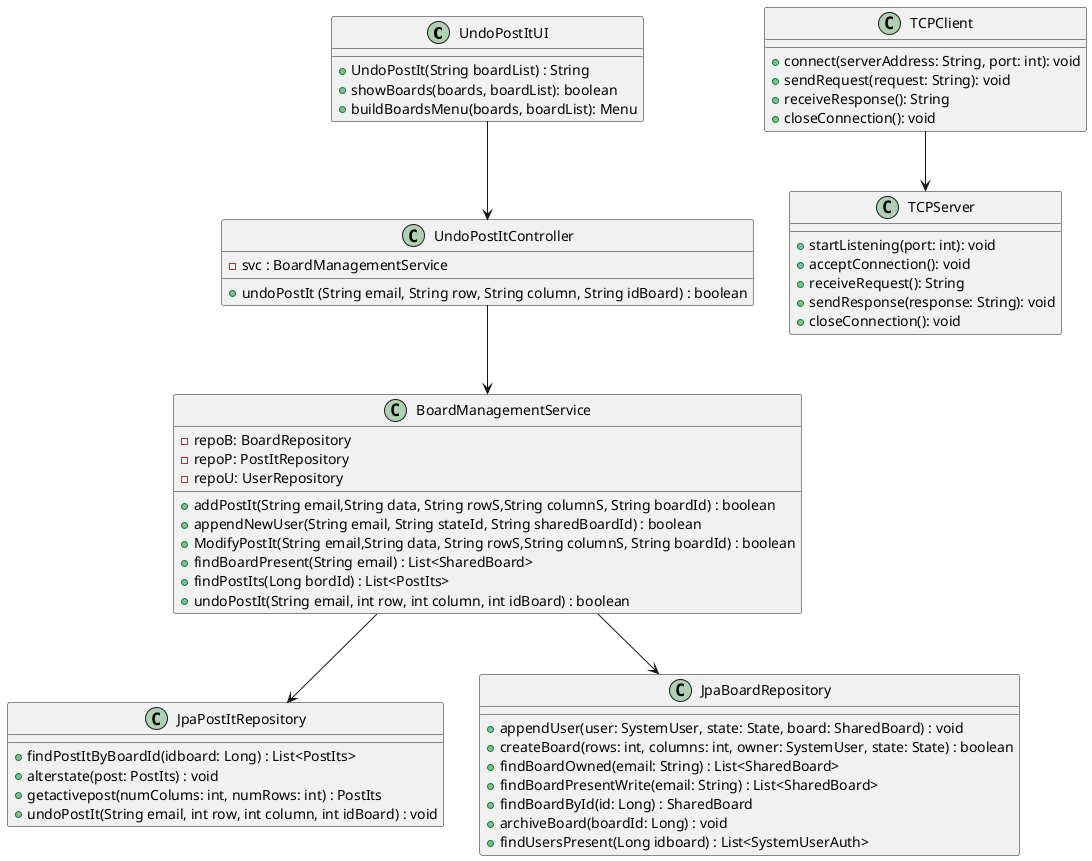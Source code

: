 @startuml
class UndoPostItUI {
  + UndoPostIt(String boardList) : String
  + showBoards(boards, boardList): boolean
  + buildBoardsMenu(boards, boardList): Menu
}

class UndoPostItController {
  - svc : BoardManagementService
  + undoPostIt (String email, String row, String column, String idBoard) : boolean
}

class BoardManagementService {
  - repoB: BoardRepository
  - repoP: PostItRepository
  - repoU: UserRepository
  + addPostIt(String email,String data, String rowS,String columnS, String boardId) : boolean
  + appendNewUser(String email, String stateId, String sharedBoardId) : boolean
  + ModifyPostIt(String email,String data, String rowS,String columnS, String boardId) : boolean
  + findBoardPresent(String email) : List<SharedBoard>
  + findPostIts(Long bordId) : List<PostIts>
  + undoPostIt(String email, int row, int column, int idBoard) : boolean
}

class JpaPostItRepository {
  + findPostItByBoardId(idboard: Long) : List<PostIts>
  + alterstate(post: PostIts) : void
  + getactivepost(numColums: int, numRows: int) : PostIts
  + undoPostIt(String email, int row, int column, int idBoard) : void
}

class JpaBoardRepository {
  + appendUser(user: SystemUser, state: State, board: SharedBoard) : void
  + createBoard(rows: int, columns: int, owner: SystemUser, state: State) : boolean
  + findBoardOwned(email: String) : List<SharedBoard>
  + findBoardPresentWrite(email: String) : List<SharedBoard>
  + findBoardById(id: Long) : SharedBoard
  + archiveBoard(boardId: Long) : void
  + findUsersPresent(Long idboard) : List<SystemUserAuth>
}

class TCPClient {
  + connect(serverAddress: String, port: int): void
  + sendRequest(request: String): void
  + receiveResponse(): String
  + closeConnection(): void
}

class TCPServer {
  + startListening(port: int): void
  + acceptConnection(): void
  + receiveRequest(): String
  + sendResponse(response: String): void
  + closeConnection(): void
}

UndoPostItUI --> UndoPostItController
UndoPostItController --> BoardManagementService
BoardManagementService --> JpaPostItRepository
BoardManagementService --> JpaBoardRepository
TCPClient --> TCPServer

@enduml

